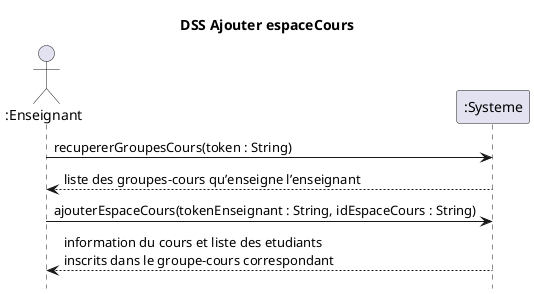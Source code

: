 @startuml DSS_Ajouter_Cours_Succes
title DSS Ajouter espaceCours
hide footbox
actor ":Enseignant" as prof
participant ":Systeme" as sys

' Lionel: Dans le SGB c'est juste des cours/groupes cours
' Alors: recupererEspacesCoursSgb => recupererGroupesCours
' Pas besoin de spécifier SGB pcq on n'a pas de GroupesCours dans le SGA 
prof -> sys : recupererGroupesCours(token : String)
sys --> prof : liste des groupes-cours qu’enseigne l’enseignant
prof -> sys : ajouterEspaceCours(tokenEnseignant : String, idEspaceCours : String)
sys --> prof : information du cours et liste des etudiants\ninscrits dans le groupe-cours correspondant
@enduml
